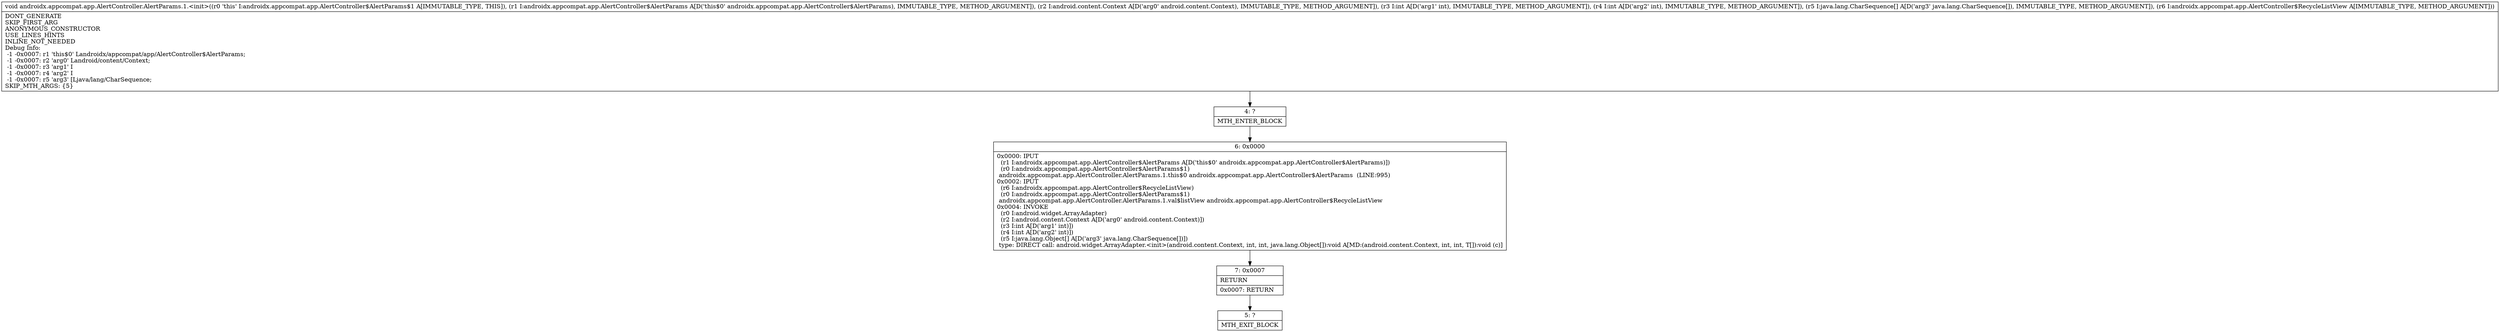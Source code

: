digraph "CFG forandroidx.appcompat.app.AlertController.AlertParams.1.\<init\>(Landroidx\/appcompat\/app\/AlertController$AlertParams;Landroid\/content\/Context;II[Ljava\/lang\/CharSequence;Landroidx\/appcompat\/app\/AlertController$RecycleListView;)V" {
Node_4 [shape=record,label="{4\:\ ?|MTH_ENTER_BLOCK\l}"];
Node_6 [shape=record,label="{6\:\ 0x0000|0x0000: IPUT  \l  (r1 I:androidx.appcompat.app.AlertController$AlertParams A[D('this$0' androidx.appcompat.app.AlertController$AlertParams)])\l  (r0 I:androidx.appcompat.app.AlertController$AlertParams$1)\l androidx.appcompat.app.AlertController.AlertParams.1.this$0 androidx.appcompat.app.AlertController$AlertParams  (LINE:995)\l0x0002: IPUT  \l  (r6 I:androidx.appcompat.app.AlertController$RecycleListView)\l  (r0 I:androidx.appcompat.app.AlertController$AlertParams$1)\l androidx.appcompat.app.AlertController.AlertParams.1.val$listView androidx.appcompat.app.AlertController$RecycleListView \l0x0004: INVOKE  \l  (r0 I:android.widget.ArrayAdapter)\l  (r2 I:android.content.Context A[D('arg0' android.content.Context)])\l  (r3 I:int A[D('arg1' int)])\l  (r4 I:int A[D('arg2' int)])\l  (r5 I:java.lang.Object[] A[D('arg3' java.lang.CharSequence[])])\l type: DIRECT call: android.widget.ArrayAdapter.\<init\>(android.content.Context, int, int, java.lang.Object[]):void A[MD:(android.content.Context, int, int, T[]):void (c)]\l}"];
Node_7 [shape=record,label="{7\:\ 0x0007|RETURN\l|0x0007: RETURN   \l}"];
Node_5 [shape=record,label="{5\:\ ?|MTH_EXIT_BLOCK\l}"];
MethodNode[shape=record,label="{void androidx.appcompat.app.AlertController.AlertParams.1.\<init\>((r0 'this' I:androidx.appcompat.app.AlertController$AlertParams$1 A[IMMUTABLE_TYPE, THIS]), (r1 I:androidx.appcompat.app.AlertController$AlertParams A[D('this$0' androidx.appcompat.app.AlertController$AlertParams), IMMUTABLE_TYPE, METHOD_ARGUMENT]), (r2 I:android.content.Context A[D('arg0' android.content.Context), IMMUTABLE_TYPE, METHOD_ARGUMENT]), (r3 I:int A[D('arg1' int), IMMUTABLE_TYPE, METHOD_ARGUMENT]), (r4 I:int A[D('arg2' int), IMMUTABLE_TYPE, METHOD_ARGUMENT]), (r5 I:java.lang.CharSequence[] A[D('arg3' java.lang.CharSequence[]), IMMUTABLE_TYPE, METHOD_ARGUMENT]), (r6 I:androidx.appcompat.app.AlertController$RecycleListView A[IMMUTABLE_TYPE, METHOD_ARGUMENT]))  | DONT_GENERATE\lSKIP_FIRST_ARG\lANONYMOUS_CONSTRUCTOR\lUSE_LINES_HINTS\lINLINE_NOT_NEEDED\lDebug Info:\l  \-1 \-0x0007: r1 'this$0' Landroidx\/appcompat\/app\/AlertController$AlertParams;\l  \-1 \-0x0007: r2 'arg0' Landroid\/content\/Context;\l  \-1 \-0x0007: r3 'arg1' I\l  \-1 \-0x0007: r4 'arg2' I\l  \-1 \-0x0007: r5 'arg3' [Ljava\/lang\/CharSequence;\lSKIP_MTH_ARGS: \{5\}\l}"];
MethodNode -> Node_4;Node_4 -> Node_6;
Node_6 -> Node_7;
Node_7 -> Node_5;
}

